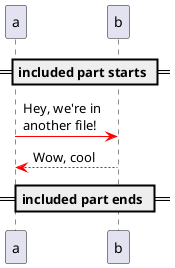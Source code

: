 @startuml include_part_a
skinparam MaxMessageSize 100
== included part starts ==
a-[#red]>b: Hey, we're in another file!
a<-[#red]-b: Wow, cool
== included part ends ==
@enduml